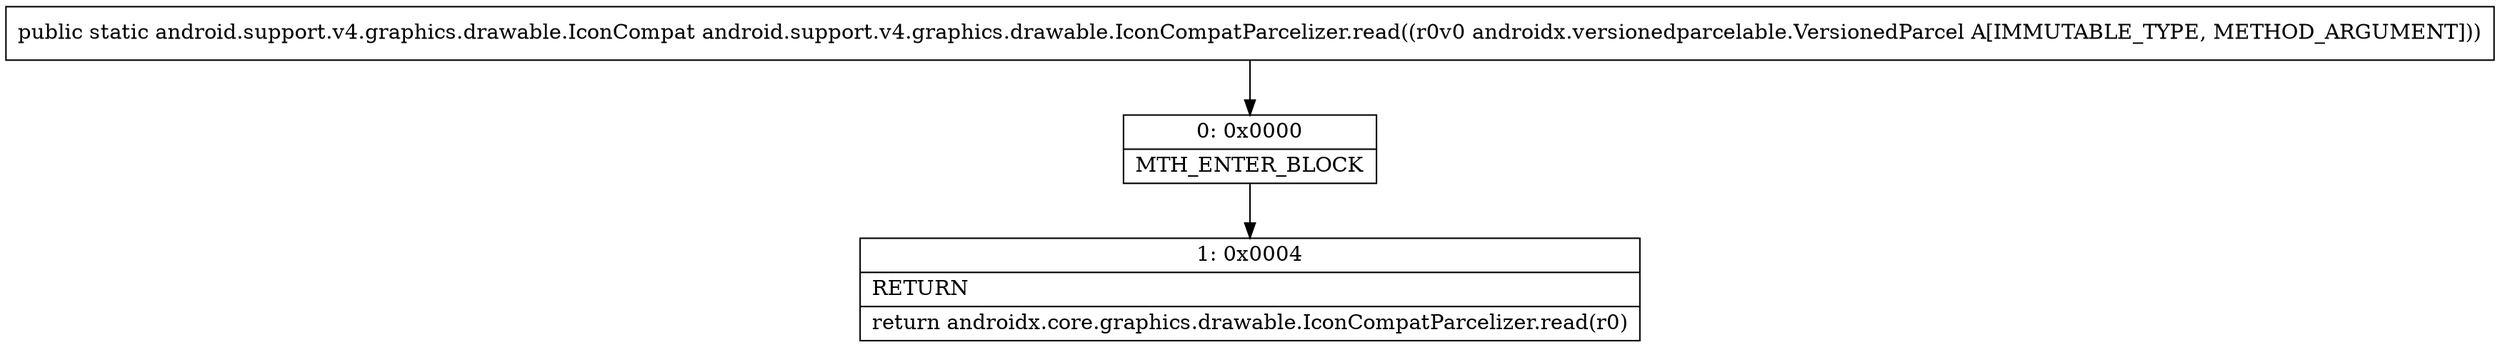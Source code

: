 digraph "CFG forandroid.support.v4.graphics.drawable.IconCompatParcelizer.read(Landroidx\/versionedparcelable\/VersionedParcel;)Landroid\/support\/v4\/graphics\/drawable\/IconCompat;" {
Node_0 [shape=record,label="{0\:\ 0x0000|MTH_ENTER_BLOCK\l}"];
Node_1 [shape=record,label="{1\:\ 0x0004|RETURN\l|return androidx.core.graphics.drawable.IconCompatParcelizer.read(r0)\l}"];
MethodNode[shape=record,label="{public static android.support.v4.graphics.drawable.IconCompat android.support.v4.graphics.drawable.IconCompatParcelizer.read((r0v0 androidx.versionedparcelable.VersionedParcel A[IMMUTABLE_TYPE, METHOD_ARGUMENT])) }"];
MethodNode -> Node_0;
Node_0 -> Node_1;
}

